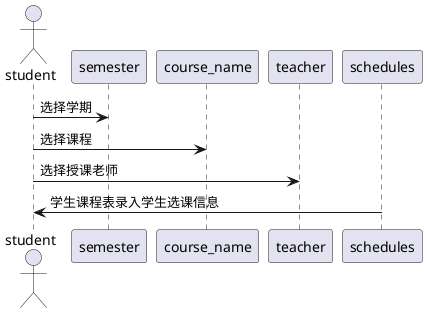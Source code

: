 @startuml
actor student

student -> semester:选择学期
student -> course_name:选择课程
student -> teacher:选择授课老师
schedules -> student:学生课程表录入学生选课信息


@enduml